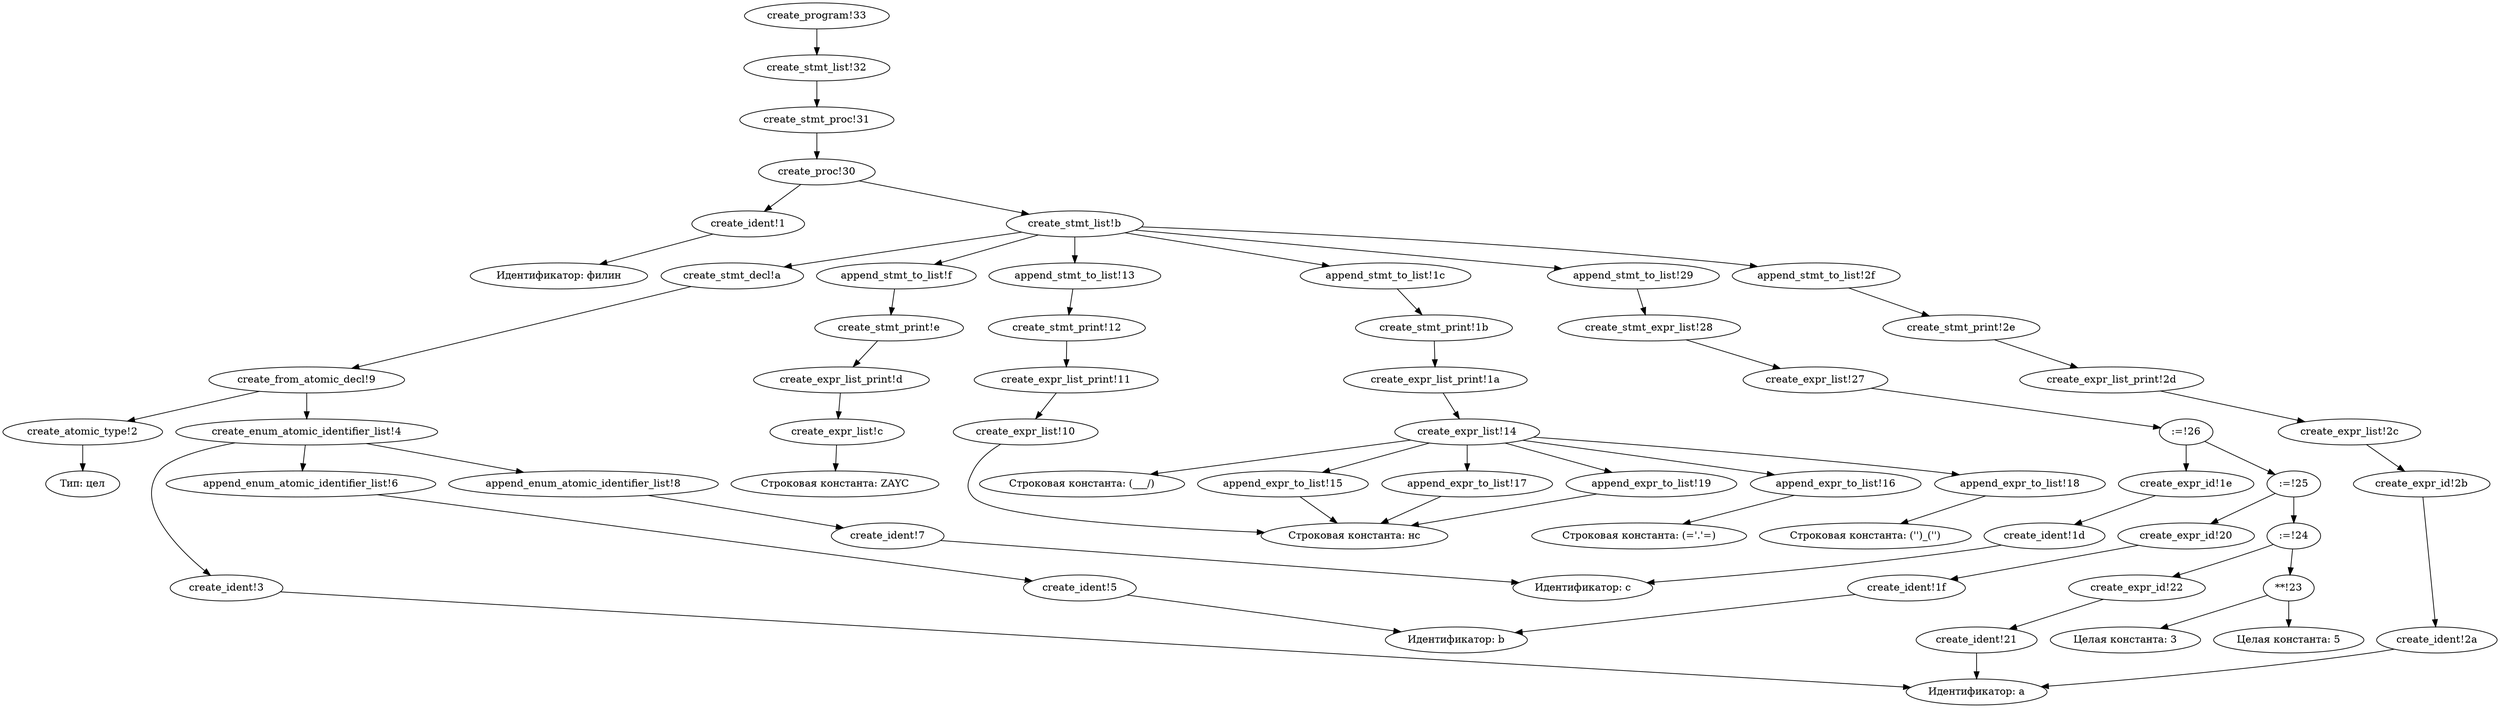 digraph KumirTree {
"create_ident!1" -> "Идентификатор: филин";
"create_atomic_type!2" -> "Тип: цел";
"create_ident!3" -> "Идентификатор: a";
"create_enum_atomic_identifier_list!4" -> "create_ident!3";
"create_ident!5" -> "Идентификатор: b";
"create_enum_atomic_identifier_list!4" -> "append_enum_atomic_identifier_list!6";
"append_enum_atomic_identifier_list!6" -> "create_ident!5";
"create_ident!7" -> "Идентификатор: c";
"create_enum_atomic_identifier_list!4" -> "append_enum_atomic_identifier_list!8";
"append_enum_atomic_identifier_list!8" -> "create_ident!7";
"create_from_atomic_decl!9" -> "create_atomic_type!2";
"create_from_atomic_decl!9" -> "create_enum_atomic_identifier_list!4";
"create_stmt_decl!a" -> "create_from_atomic_decl!9";
"create_stmt_list!b" -> "create_stmt_decl!a";
"create_expr_list!c" -> "Строковая константа: ZAYC";
"create_expr_list_print!d" -> "create_expr_list!c";
"create_stmt_print!e" -> "create_expr_list_print!d";
"create_stmt_list!b" -> "append_stmt_to_list!f";
"append_stmt_to_list!f" -> "create_stmt_print!e";
"create_expr_list!10" -> "Строковая константа: нс";
"create_expr_list_print!11" -> "create_expr_list!10";
"create_stmt_print!12" -> "create_expr_list_print!11";
"create_stmt_list!b" -> "append_stmt_to_list!13";
"append_stmt_to_list!13" -> "create_stmt_print!12";
"create_expr_list!14" -> "Строковая константа: (\___/)";
"create_expr_list!14" -> "append_expr_to_list!15";
"append_expr_to_list!15" -> "Строковая константа: нс";
"create_expr_list!14" -> "append_expr_to_list!16";
"append_expr_to_list!16" -> "Строковая константа: (='.'=)";
"create_expr_list!14" -> "append_expr_to_list!17";
"append_expr_to_list!17" -> "Строковая константа: нс";
"create_expr_list!14" -> "append_expr_to_list!18";
"append_expr_to_list!18" -> "Строковая константа: ('')_('')";
"create_expr_list!14" -> "append_expr_to_list!19";
"append_expr_to_list!19" -> "Строковая константа: нс";
"create_expr_list_print!1a" -> "create_expr_list!14";
"create_stmt_print!1b" -> "create_expr_list_print!1a";
"create_stmt_list!b" -> "append_stmt_to_list!1c";
"append_stmt_to_list!1c" -> "create_stmt_print!1b";
"create_ident!1d" -> "Идентификатор: c";
"create_expr_id!1e" -> "create_ident!1d";
"create_ident!1f" -> "Идентификатор: b";
"create_expr_id!20" -> "create_ident!1f";
"create_ident!21" -> "Идентификатор: a";
"create_expr_id!22" -> "create_ident!21";
"**!23" -> "Целая константа: 3";
"**!23" -> "Целая константа: 5";
":=!24" -> "create_expr_id!22";
":=!24" -> "**!23";
":=!25" -> "create_expr_id!20";
":=!25" -> ":=!24";
":=!26" -> "create_expr_id!1e";
":=!26" -> ":=!25";
"create_expr_list!27" -> ":=!26";
"create_stmt_expr_list!28" -> "create_expr_list!27";
"create_stmt_list!b" -> "append_stmt_to_list!29";
"append_stmt_to_list!29" -> "create_stmt_expr_list!28";
"create_ident!2a" -> "Идентификатор: a";
"create_expr_id!2b" -> "create_ident!2a";
"create_expr_list!2c" -> "create_expr_id!2b";
"create_expr_list_print!2d" -> "create_expr_list!2c";
"create_stmt_print!2e" -> "create_expr_list_print!2d";
"create_stmt_list!b" -> "append_stmt_to_list!2f";
"append_stmt_to_list!2f" -> "create_stmt_print!2e";
"create_proc!30" -> "create_ident!1";
"create_proc!30" -> "create_stmt_list!b";
"create_stmt_proc!31" -> "create_proc!30";
"create_stmt_list!32" -> "create_stmt_proc!31";
"create_program!33" -> "create_stmt_list!32";
 } 